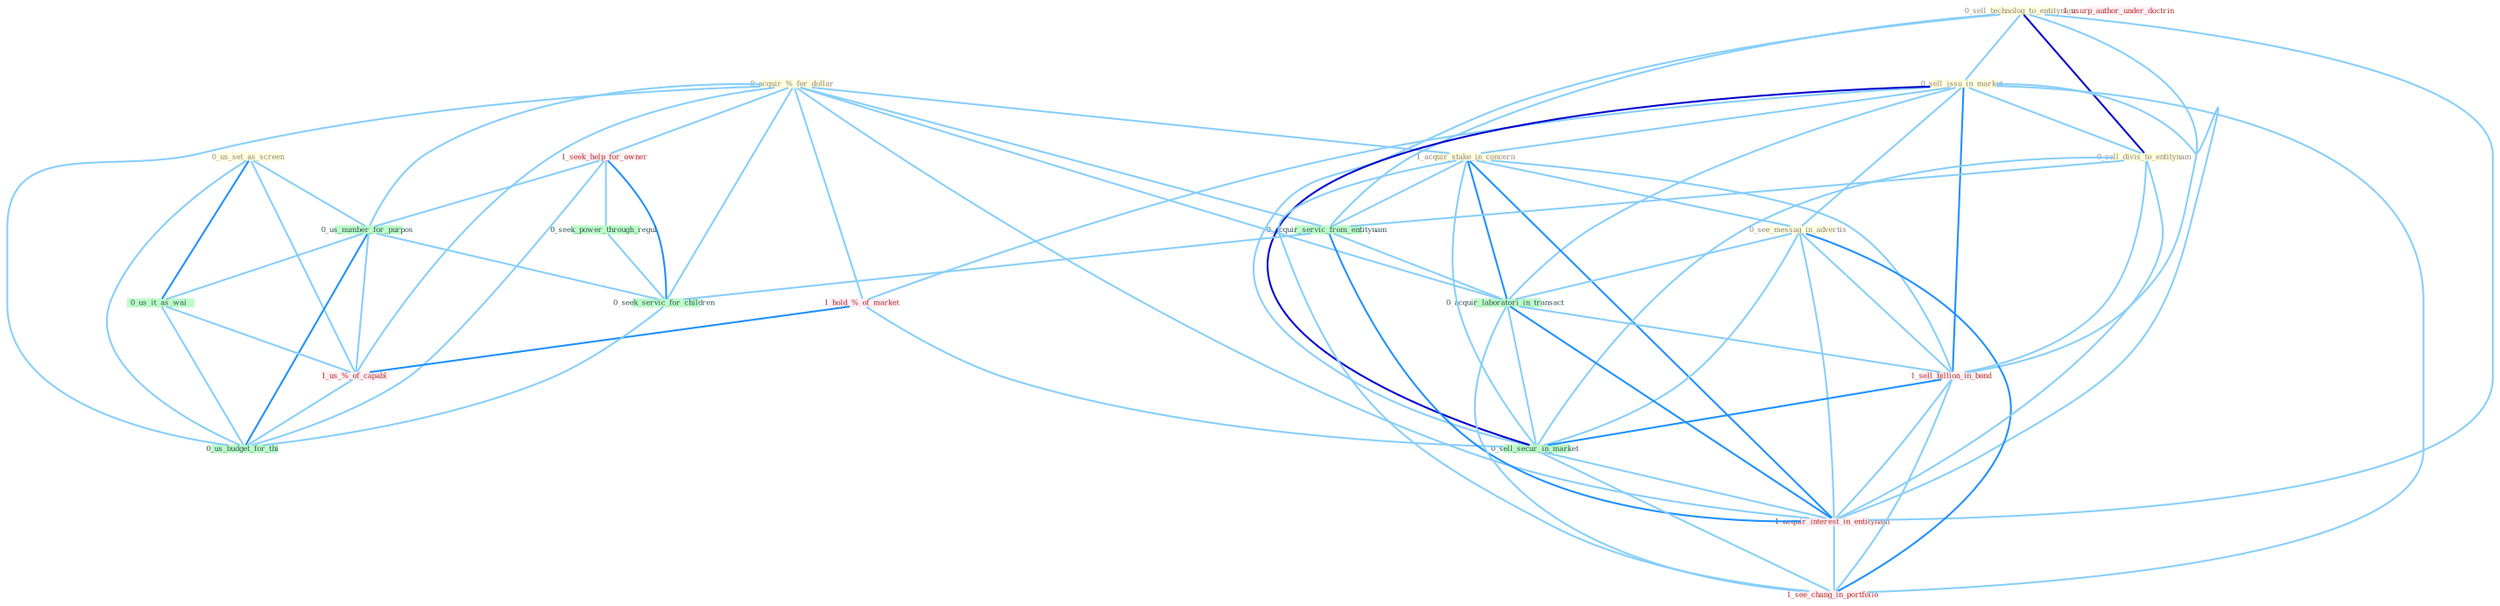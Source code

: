 Graph G{ 
    node
    [shape=polygon,style=filled,width=.5,height=.06,color="#BDFCC9",fixedsize=true,fontsize=4,
    fontcolor="#2f4f4f"];
    {node
    [color="#ffffe0", fontcolor="#8b7d6b"] "0_acquir_%_for_dollar " "0_us_set_as_screen " "0_sell_technolog_to_entitynam " "0_sell_issu_in_market " "1_acquir_stake_in_concern " "0_see_messag_in_advertis " "0_sell_divis_to_entitynam "}
{node [color="#fff0f5", fontcolor="#b22222"] "1_seek_help_for_owner " "1_hold_%_of_market " "1_sell_billion_in_bond " "1_usurp_author_under_doctrin " "1_us_%_of_capabl " "1_acquir_interest_in_entitynam " "1_see_chang_in_portfolio "}
edge [color="#B0E2FF"];

	"0_acquir_%_for_dollar " -- "1_acquir_stake_in_concern " [w="1", color="#87cefa" ];
	"0_acquir_%_for_dollar " -- "1_seek_help_for_owner " [w="1", color="#87cefa" ];
	"0_acquir_%_for_dollar " -- "0_acquir_servic_from_entitynam " [w="1", color="#87cefa" ];
	"0_acquir_%_for_dollar " -- "1_hold_%_of_market " [w="1", color="#87cefa" ];
	"0_acquir_%_for_dollar " -- "0_us_number_for_purpos " [w="1", color="#87cefa" ];
	"0_acquir_%_for_dollar " -- "0_acquir_laboratori_in_transact " [w="1", color="#87cefa" ];
	"0_acquir_%_for_dollar " -- "1_us_%_of_capabl " [w="1", color="#87cefa" ];
	"0_acquir_%_for_dollar " -- "1_acquir_interest_in_entitynam " [w="1", color="#87cefa" ];
	"0_acquir_%_for_dollar " -- "0_seek_servic_for_children " [w="1", color="#87cefa" ];
	"0_acquir_%_for_dollar " -- "0_us_budget_for_thi " [w="1", color="#87cefa" ];
	"0_us_set_as_screen " -- "0_us_number_for_purpos " [w="1", color="#87cefa" ];
	"0_us_set_as_screen " -- "0_us_it_as_wai " [w="2", color="#1e90ff" , len=0.8];
	"0_us_set_as_screen " -- "1_us_%_of_capabl " [w="1", color="#87cefa" ];
	"0_us_set_as_screen " -- "0_us_budget_for_thi " [w="1", color="#87cefa" ];
	"0_sell_technolog_to_entitynam " -- "0_sell_issu_in_market " [w="1", color="#87cefa" ];
	"0_sell_technolog_to_entitynam " -- "0_sell_divis_to_entitynam " [w="3", color="#0000cd" , len=0.6];
	"0_sell_technolog_to_entitynam " -- "0_acquir_servic_from_entitynam " [w="1", color="#87cefa" ];
	"0_sell_technolog_to_entitynam " -- "1_sell_billion_in_bond " [w="1", color="#87cefa" ];
	"0_sell_technolog_to_entitynam " -- "0_sell_secur_in_market " [w="1", color="#87cefa" ];
	"0_sell_technolog_to_entitynam " -- "1_acquir_interest_in_entitynam " [w="1", color="#87cefa" ];
	"0_sell_issu_in_market " -- "1_acquir_stake_in_concern " [w="1", color="#87cefa" ];
	"0_sell_issu_in_market " -- "0_see_messag_in_advertis " [w="1", color="#87cefa" ];
	"0_sell_issu_in_market " -- "0_sell_divis_to_entitynam " [w="1", color="#87cefa" ];
	"0_sell_issu_in_market " -- "1_hold_%_of_market " [w="1", color="#87cefa" ];
	"0_sell_issu_in_market " -- "0_acquir_laboratori_in_transact " [w="1", color="#87cefa" ];
	"0_sell_issu_in_market " -- "1_sell_billion_in_bond " [w="2", color="#1e90ff" , len=0.8];
	"0_sell_issu_in_market " -- "0_sell_secur_in_market " [w="3", color="#0000cd" , len=0.6];
	"0_sell_issu_in_market " -- "1_acquir_interest_in_entitynam " [w="1", color="#87cefa" ];
	"0_sell_issu_in_market " -- "1_see_chang_in_portfolio " [w="1", color="#87cefa" ];
	"1_acquir_stake_in_concern " -- "0_see_messag_in_advertis " [w="1", color="#87cefa" ];
	"1_acquir_stake_in_concern " -- "0_acquir_servic_from_entitynam " [w="1", color="#87cefa" ];
	"1_acquir_stake_in_concern " -- "0_acquir_laboratori_in_transact " [w="2", color="#1e90ff" , len=0.8];
	"1_acquir_stake_in_concern " -- "1_sell_billion_in_bond " [w="1", color="#87cefa" ];
	"1_acquir_stake_in_concern " -- "0_sell_secur_in_market " [w="1", color="#87cefa" ];
	"1_acquir_stake_in_concern " -- "1_acquir_interest_in_entitynam " [w="2", color="#1e90ff" , len=0.8];
	"1_acquir_stake_in_concern " -- "1_see_chang_in_portfolio " [w="1", color="#87cefa" ];
	"0_see_messag_in_advertis " -- "0_acquir_laboratori_in_transact " [w="1", color="#87cefa" ];
	"0_see_messag_in_advertis " -- "1_sell_billion_in_bond " [w="1", color="#87cefa" ];
	"0_see_messag_in_advertis " -- "0_sell_secur_in_market " [w="1", color="#87cefa" ];
	"0_see_messag_in_advertis " -- "1_acquir_interest_in_entitynam " [w="1", color="#87cefa" ];
	"0_see_messag_in_advertis " -- "1_see_chang_in_portfolio " [w="2", color="#1e90ff" , len=0.8];
	"0_sell_divis_to_entitynam " -- "0_acquir_servic_from_entitynam " [w="1", color="#87cefa" ];
	"0_sell_divis_to_entitynam " -- "1_sell_billion_in_bond " [w="1", color="#87cefa" ];
	"0_sell_divis_to_entitynam " -- "0_sell_secur_in_market " [w="1", color="#87cefa" ];
	"0_sell_divis_to_entitynam " -- "1_acquir_interest_in_entitynam " [w="1", color="#87cefa" ];
	"1_seek_help_for_owner " -- "0_seek_power_through_regul " [w="1", color="#87cefa" ];
	"1_seek_help_for_owner " -- "0_us_number_for_purpos " [w="1", color="#87cefa" ];
	"1_seek_help_for_owner " -- "0_seek_servic_for_children " [w="2", color="#1e90ff" , len=0.8];
	"1_seek_help_for_owner " -- "0_us_budget_for_thi " [w="1", color="#87cefa" ];
	"0_acquir_servic_from_entitynam " -- "0_acquir_laboratori_in_transact " [w="1", color="#87cefa" ];
	"0_acquir_servic_from_entitynam " -- "1_acquir_interest_in_entitynam " [w="2", color="#1e90ff" , len=0.8];
	"0_acquir_servic_from_entitynam " -- "0_seek_servic_for_children " [w="1", color="#87cefa" ];
	"1_hold_%_of_market " -- "1_us_%_of_capabl " [w="2", color="#1e90ff" , len=0.8];
	"1_hold_%_of_market " -- "0_sell_secur_in_market " [w="1", color="#87cefa" ];
	"0_seek_power_through_regul " -- "0_seek_servic_for_children " [w="1", color="#87cefa" ];
	"0_us_number_for_purpos " -- "0_us_it_as_wai " [w="1", color="#87cefa" ];
	"0_us_number_for_purpos " -- "1_us_%_of_capabl " [w="1", color="#87cefa" ];
	"0_us_number_for_purpos " -- "0_seek_servic_for_children " [w="1", color="#87cefa" ];
	"0_us_number_for_purpos " -- "0_us_budget_for_thi " [w="2", color="#1e90ff" , len=0.8];
	"0_acquir_laboratori_in_transact " -- "1_sell_billion_in_bond " [w="1", color="#87cefa" ];
	"0_acquir_laboratori_in_transact " -- "0_sell_secur_in_market " [w="1", color="#87cefa" ];
	"0_acquir_laboratori_in_transact " -- "1_acquir_interest_in_entitynam " [w="2", color="#1e90ff" , len=0.8];
	"0_acquir_laboratori_in_transact " -- "1_see_chang_in_portfolio " [w="1", color="#87cefa" ];
	"1_sell_billion_in_bond " -- "0_sell_secur_in_market " [w="2", color="#1e90ff" , len=0.8];
	"1_sell_billion_in_bond " -- "1_acquir_interest_in_entitynam " [w="1", color="#87cefa" ];
	"1_sell_billion_in_bond " -- "1_see_chang_in_portfolio " [w="1", color="#87cefa" ];
	"0_us_it_as_wai " -- "1_us_%_of_capabl " [w="1", color="#87cefa" ];
	"0_us_it_as_wai " -- "0_us_budget_for_thi " [w="1", color="#87cefa" ];
	"1_us_%_of_capabl " -- "0_us_budget_for_thi " [w="1", color="#87cefa" ];
	"0_sell_secur_in_market " -- "1_acquir_interest_in_entitynam " [w="1", color="#87cefa" ];
	"0_sell_secur_in_market " -- "1_see_chang_in_portfolio " [w="1", color="#87cefa" ];
	"1_acquir_interest_in_entitynam " -- "1_see_chang_in_portfolio " [w="1", color="#87cefa" ];
	"0_seek_servic_for_children " -- "0_us_budget_for_thi " [w="1", color="#87cefa" ];
}